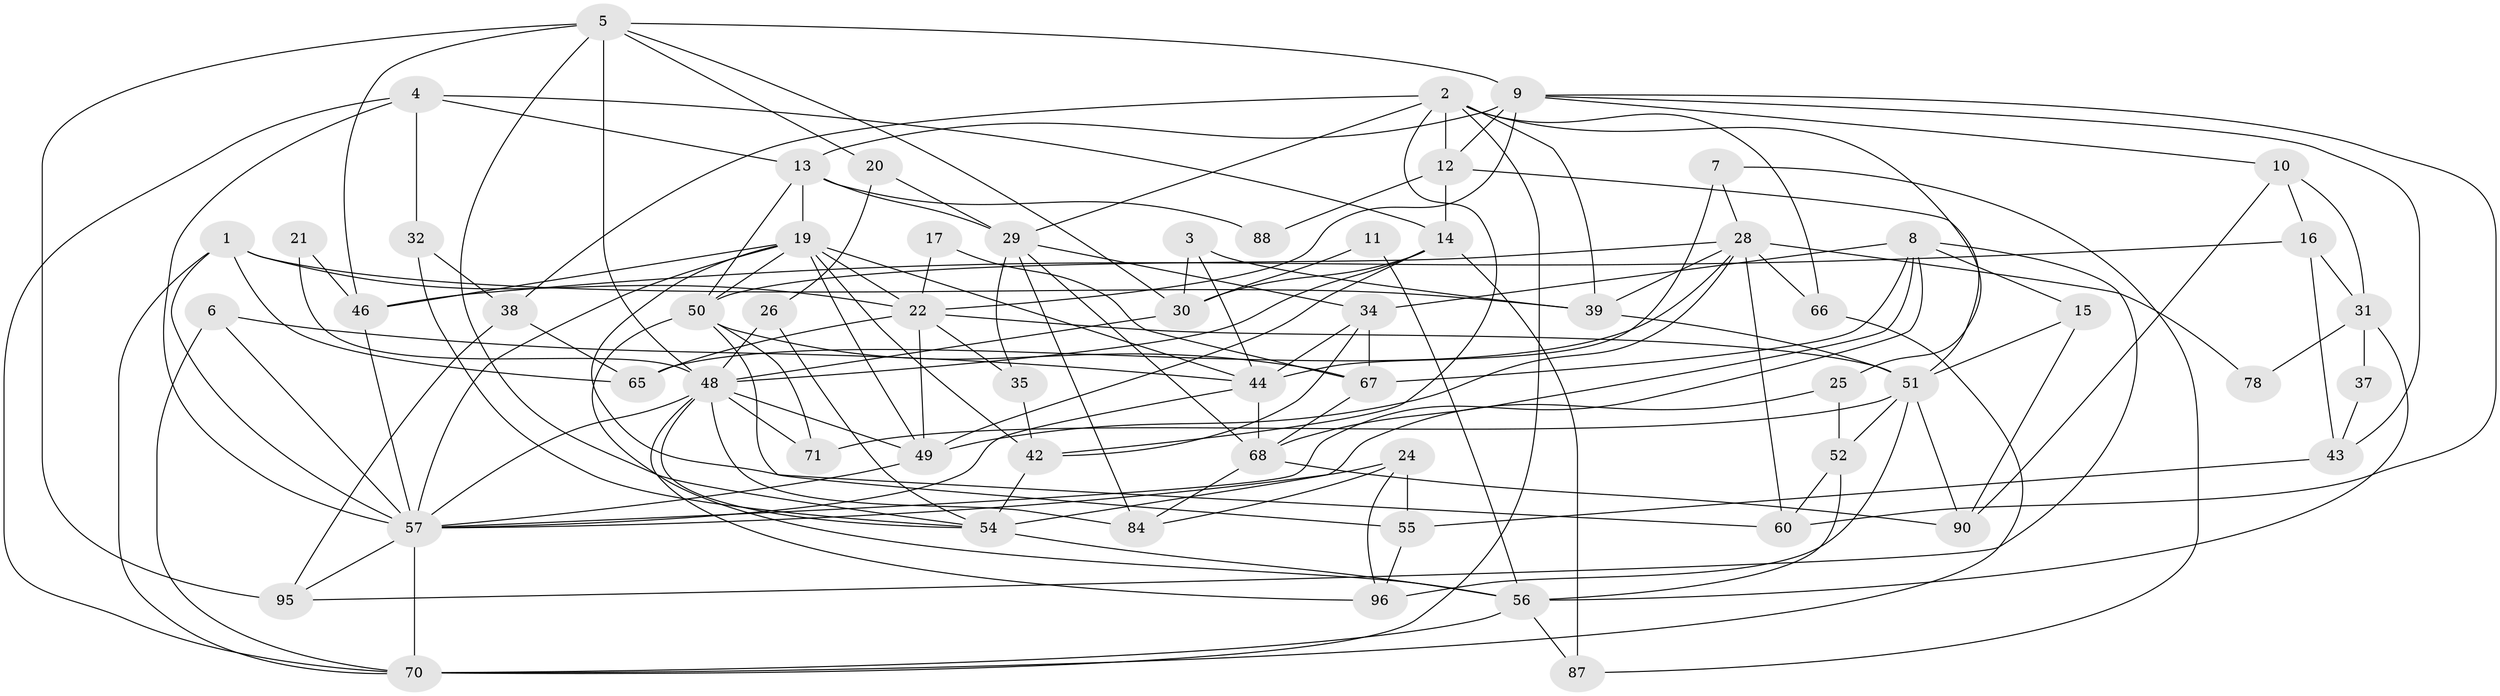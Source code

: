 // Generated by graph-tools (version 1.1) at 2025/24/03/03/25 07:24:03]
// undirected, 61 vertices, 150 edges
graph export_dot {
graph [start="1"]
  node [color=gray90,style=filled];
  1 [super="+82"];
  2 [super="+27"];
  3;
  4 [super="+86"];
  5 [super="+18"];
  6;
  7 [super="+23"];
  8 [super="+41"];
  9 [super="+80"];
  10;
  11;
  12;
  13 [super="+73"];
  14 [super="+36"];
  15 [super="+79"];
  16 [super="+33"];
  17;
  19 [super="+85"];
  20;
  21;
  22 [super="+53"];
  24 [super="+40"];
  25;
  26;
  28 [super="+92"];
  29 [super="+75"];
  30 [super="+64"];
  31 [super="+62"];
  32;
  34 [super="+63"];
  35;
  37;
  38 [super="+94"];
  39 [super="+47"];
  42 [super="+45"];
  43;
  44 [super="+61"];
  46 [super="+83"];
  48 [super="+58"];
  49 [super="+74"];
  50 [super="+77"];
  51 [super="+81"];
  52 [super="+59"];
  54 [super="+76"];
  55;
  56 [super="+93"];
  57 [super="+91"];
  60;
  65;
  66 [super="+97"];
  67;
  68 [super="+69"];
  70 [super="+72"];
  71;
  78;
  84 [super="+89"];
  87;
  88;
  90;
  95;
  96;
  1 -- 65;
  1 -- 57;
  1 -- 22;
  1 -- 39;
  1 -- 70;
  2 -- 12;
  2 -- 66;
  2 -- 25;
  2 -- 42;
  2 -- 29;
  2 -- 70;
  2 -- 38;
  2 -- 39;
  3 -- 44 [weight=2];
  3 -- 30;
  3 -- 39;
  4 -- 32;
  4 -- 14;
  4 -- 57;
  4 -- 13;
  4 -- 70;
  5 -- 95;
  5 -- 54;
  5 -- 46;
  5 -- 9;
  5 -- 48;
  5 -- 20;
  5 -- 30;
  6 -- 57;
  6 -- 70;
  6 -- 44;
  7 -- 28;
  7 -- 87;
  7 -- 44 [weight=2];
  8 -- 68 [weight=2];
  8 -- 34;
  8 -- 67;
  8 -- 57;
  8 -- 95;
  8 -- 15;
  9 -- 13;
  9 -- 60;
  9 -- 10;
  9 -- 12;
  9 -- 43;
  9 -- 22;
  10 -- 90;
  10 -- 31;
  10 -- 16;
  11 -- 56;
  11 -- 30;
  12 -- 88;
  12 -- 51;
  12 -- 14;
  13 -- 88;
  13 -- 29;
  13 -- 50;
  13 -- 19;
  14 -- 87;
  14 -- 49;
  14 -- 30;
  14 -- 48;
  15 -- 51;
  15 -- 90;
  16 -- 31;
  16 -- 46;
  16 -- 43;
  17 -- 67;
  17 -- 22;
  19 -- 22;
  19 -- 44;
  19 -- 49;
  19 -- 50;
  19 -- 57;
  19 -- 42;
  19 -- 60;
  19 -- 46;
  20 -- 26;
  20 -- 29;
  21 -- 46;
  21 -- 48;
  22 -- 51;
  22 -- 65;
  22 -- 35;
  22 -- 49;
  24 -- 55;
  24 -- 96;
  24 -- 84;
  24 -- 57;
  25 -- 52;
  25 -- 54;
  26 -- 48;
  26 -- 54;
  28 -- 49;
  28 -- 65;
  28 -- 66;
  28 -- 50 [weight=2];
  28 -- 39;
  28 -- 60;
  28 -- 78;
  29 -- 68;
  29 -- 34;
  29 -- 35;
  29 -- 84;
  30 -- 48;
  31 -- 56 [weight=2];
  31 -- 37;
  31 -- 78;
  32 -- 54;
  32 -- 38;
  34 -- 42;
  34 -- 44;
  34 -- 67;
  35 -- 42 [weight=2];
  37 -- 43;
  38 -- 65;
  38 -- 95;
  39 -- 51;
  42 -- 54;
  43 -- 55;
  44 -- 57;
  44 -- 68;
  46 -- 57;
  48 -- 54;
  48 -- 71;
  48 -- 49;
  48 -- 96;
  48 -- 84;
  48 -- 57;
  49 -- 57;
  50 -- 67;
  50 -- 55;
  50 -- 56;
  50 -- 71;
  51 -- 71;
  51 -- 52;
  51 -- 90;
  51 -- 96;
  52 -- 60;
  52 -- 56;
  54 -- 56 [weight=2];
  55 -- 96;
  56 -- 70;
  56 -- 87;
  57 -- 95;
  57 -- 70;
  66 -- 70;
  67 -- 68;
  68 -- 84;
  68 -- 90;
}
